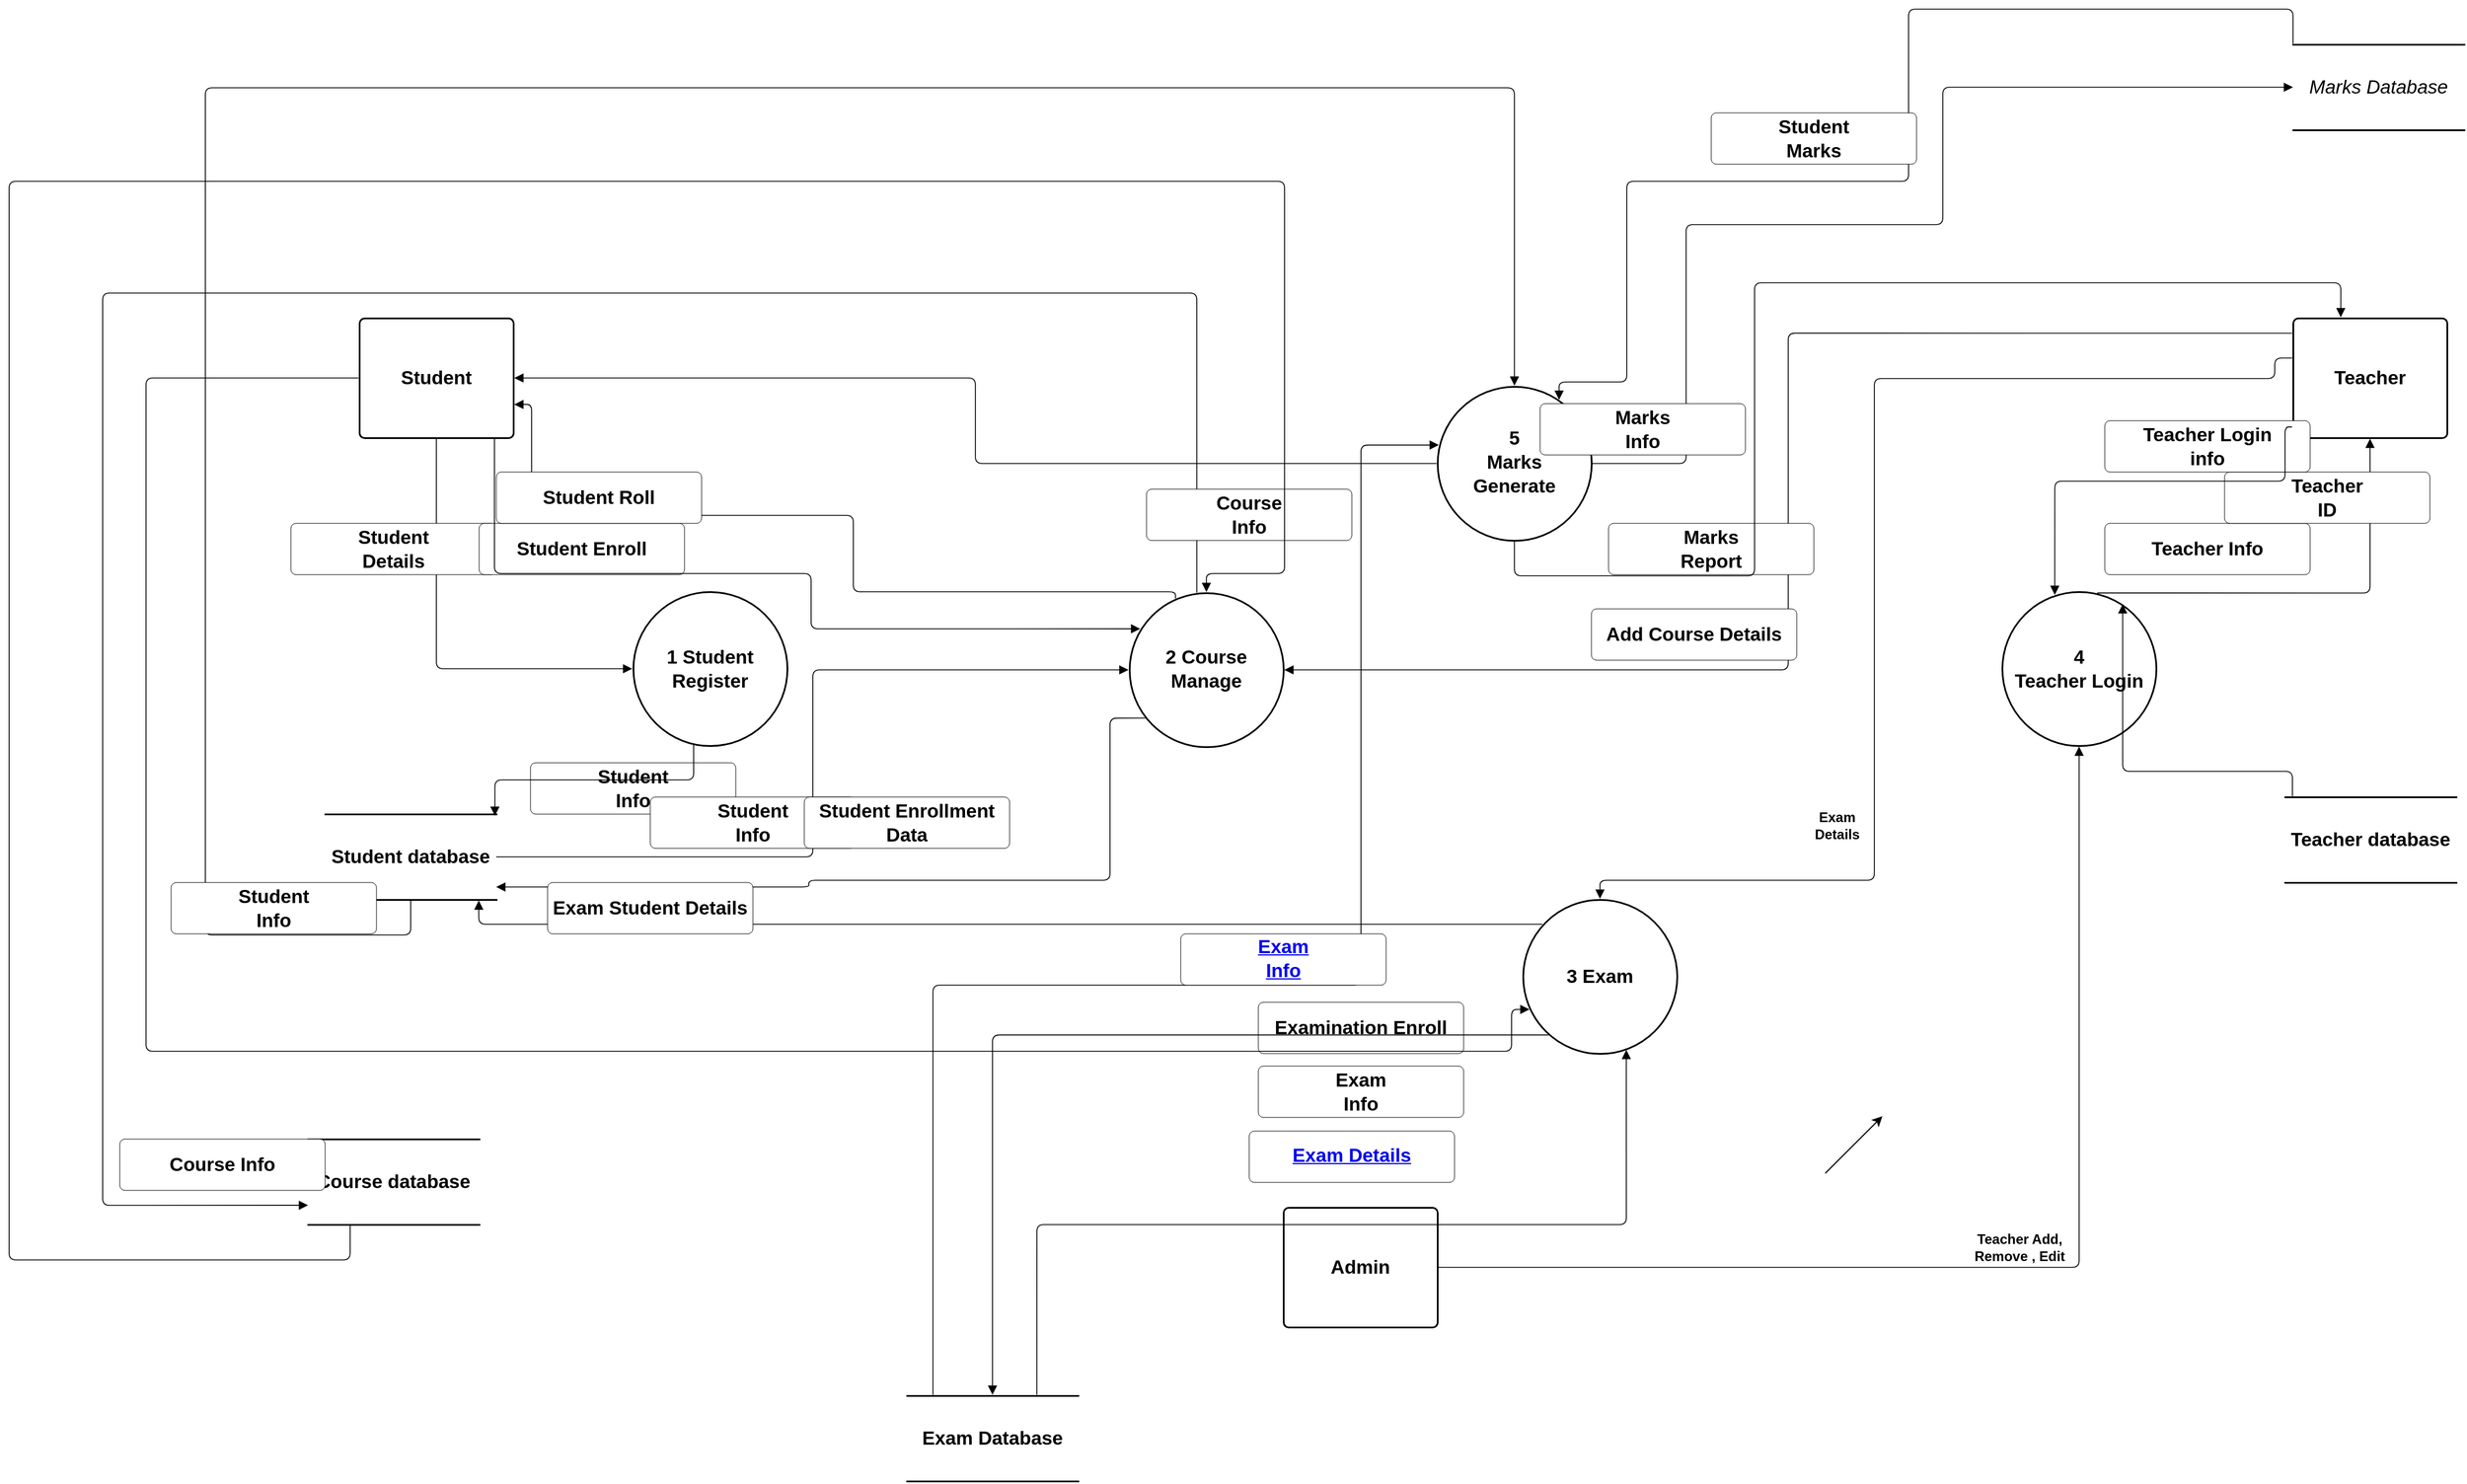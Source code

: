 <mxfile version="24.8.6">
  <diagram name="Page-1" id="-FiyF4BfpEK4GpRFa6xk">
    <mxGraphModel dx="3599" dy="1979" grid="1" gridSize="10" guides="1" tooltips="1" connect="1" arrows="1" fold="1" page="1" pageScale="1" pageWidth="1654" pageHeight="1169" math="0" shadow="0">
      <root>
        <mxCell id="0" />
        <mxCell id="1" parent="0" />
        <mxCell id="eeelC_5wD-rodCzuXT4W-1" value="Student" style="html=1;overflow=block;blockSpacing=1;whiteSpace=wrap;fontSize=16.7;fontStyle=1;spacing=0;strokeOpacity=100;fillOpacity=100;rounded=1;absoluteArcSize=1;arcSize=9;strokeWidth=1.5;lucidId=2citQhVzrJ2W;labelBackgroundColor=none;" parent="1" vertex="1">
          <mxGeometry x="-1335" y="-480" width="135" height="105" as="geometry" />
        </mxCell>
        <mxCell id="eeelC_5wD-rodCzuXT4W-2" value="Teacher" style="html=1;overflow=block;blockSpacing=1;whiteSpace=wrap;fontSize=16.7;fontStyle=1;spacing=0;strokeOpacity=100;fillOpacity=100;rounded=1;absoluteArcSize=1;arcSize=9;strokeWidth=1.5;lucidId=~cituBLgQL-I;labelBackgroundColor=none;" parent="1" vertex="1">
          <mxGeometry x="360" y="-480" width="135" height="105" as="geometry" />
        </mxCell>
        <mxCell id="eeelC_5wD-rodCzuXT4W-3" value="Admin" style="html=1;overflow=block;blockSpacing=1;whiteSpace=wrap;fontSize=16.7;fontStyle=1;spacing=0;strokeOpacity=100;fillOpacity=100;rounded=1;absoluteArcSize=1;arcSize=9;strokeWidth=1.5;lucidId=kditdoF3on-c;labelBackgroundColor=none;" parent="1" vertex="1">
          <mxGeometry x="-525" y="300" width="135" height="105" as="geometry" />
        </mxCell>
        <mxCell id="eeelC_5wD-rodCzuXT4W-4" value="1                    Student Register" style="html=1;overflow=block;blockSpacing=1;whiteSpace=wrap;ellipse;fontSize=16.7;fontStyle=1;spacing=0;strokeOpacity=100;fillOpacity=100;rounded=1;absoluteArcSize=1;arcSize=9;strokeWidth=1.5;lucidId=ueit7wEIGmcQ;labelBackgroundColor=none;" parent="1" vertex="1">
          <mxGeometry x="-1095" y="-240" width="135" height="135" as="geometry" />
        </mxCell>
        <mxCell id="eeelC_5wD-rodCzuXT4W-5" value="" style="html=1;jettySize=18;whiteSpace=wrap;fontSize=13;strokeOpacity=100;strokeWidth=0.8;rounded=1;arcSize=12;edgeStyle=orthogonalEdgeStyle;startArrow=none;endArrow=block;endFill=1;exitX=0.5;exitY=1.007;exitPerimeter=0;entryX=-0.006;entryY=0.5;entryPerimeter=0;lucidId=.fitf8NadZG.;labelBackgroundColor=none;fontColor=default;" parent="1" source="eeelC_5wD-rodCzuXT4W-1" target="eeelC_5wD-rodCzuXT4W-4" edge="1">
          <mxGeometry width="100" height="100" relative="1" as="geometry">
            <Array as="points" />
          </mxGeometry>
        </mxCell>
        <mxCell id="eeelC_5wD-rodCzuXT4W-6" value="Student&#xa;Details" style="html=1;overflow=block;blockSpacing=1;whiteSpace=wrap;fontSize=16.7;fontStyle=1;spacing=0;rounded=1;absoluteArcSize=1;arcSize=9;strokeWidth=NaN;lucidId=dgitPuv9gDbC;labelBackgroundColor=none;" parent="1" vertex="1">
          <mxGeometry x="-1395" y="-300" width="180" height="45" as="geometry" />
        </mxCell>
        <mxCell id="eeelC_5wD-rodCzuXT4W-7" value="Student database" style="html=1;overflow=block;blockSpacing=1;whiteSpace=wrap;shape=partialRectangle;right=0;left=0;fontSize=16.7;fontStyle=1;spacing=0;strokeOpacity=100;fillOpacity=100;rounded=1;absoluteArcSize=1;arcSize=9;strokeWidth=1.5;lucidId=vgitMNuS8GLp;labelBackgroundColor=none;" parent="1" vertex="1">
          <mxGeometry x="-1365" y="-45" width="150" height="75" as="geometry" />
        </mxCell>
        <mxCell id="eeelC_5wD-rodCzuXT4W-8" value="Student &#xa;Info" style="html=1;overflow=block;blockSpacing=1;whiteSpace=wrap;fontSize=16.7;fontStyle=1;spacing=0;rounded=1;absoluteArcSize=1;arcSize=9;strokeWidth=NaN;lucidId=2gitG9d7UNiK;labelBackgroundColor=none;" parent="1" vertex="1">
          <mxGeometry x="-1185" y="-90" width="180" height="45" as="geometry" />
        </mxCell>
        <mxCell id="eeelC_5wD-rodCzuXT4W-9" value="&lt;div style=&quot;display: flex; justify-content: center; text-align: center; align-items: baseline; font-size: 0; line-height: 1.25;margin-top: -2px;&quot;&gt;&lt;span&gt;&lt;span style=&quot;font-size:16.7px;color:#000000;font-weight: bold;&quot;&gt;2               Course &lt;/span&gt;&lt;span style=&quot;font-size:16.7px;font-weight: bold;&quot;&gt;&#xa;Manage&lt;/span&gt;&lt;/span&gt;&lt;/div&gt;" style="html=1;overflow=block;blockSpacing=1;whiteSpace=wrap;ellipse;fontSize=13;spacing=0;strokeOpacity=100;fillOpacity=100;rounded=1;absoluteArcSize=1;arcSize=9;strokeWidth=1.5;lucidId=yhitpWNIP-PC;labelBackgroundColor=none;" parent="1" vertex="1">
          <mxGeometry x="-660" y="-239" width="135" height="135" as="geometry" />
        </mxCell>
        <mxCell id="eeelC_5wD-rodCzuXT4W-10" value="" style="html=1;jettySize=18;whiteSpace=wrap;fontSize=13;strokeOpacity=100;strokeWidth=0.8;rounded=1;arcSize=12;edgeStyle=orthogonalEdgeStyle;startArrow=none;endArrow=block;endFill=1;exitX=0.393;exitY=0.994;exitPerimeter=0;entryX=0.992;entryY=0.02;entryPerimeter=0;lucidId=8iit4pl.jByS;labelBackgroundColor=none;fontColor=default;" parent="1" source="eeelC_5wD-rodCzuXT4W-4" target="eeelC_5wD-rodCzuXT4W-7" edge="1">
          <mxGeometry width="100" height="100" relative="1" as="geometry">
            <Array as="points" />
          </mxGeometry>
        </mxCell>
        <mxCell id="eeelC_5wD-rodCzuXT4W-11" value="" style="html=1;jettySize=18;whiteSpace=wrap;fontSize=13;strokeOpacity=100;strokeWidth=0.8;rounded=1;arcSize=12;edgeStyle=orthogonalEdgeStyle;startArrow=none;endArrow=block;endFill=1;exitX=1;exitY=0.5;exitPerimeter=0;entryX=-0.006;entryY=0.5;entryPerimeter=0;lucidId=dkitnntGnEK.;labelBackgroundColor=none;fontColor=default;" parent="1" source="eeelC_5wD-rodCzuXT4W-7" target="eeelC_5wD-rodCzuXT4W-9" edge="1">
          <mxGeometry width="100" height="100" relative="1" as="geometry">
            <Array as="points" />
          </mxGeometry>
        </mxCell>
        <mxCell id="eeelC_5wD-rodCzuXT4W-12" value="Student&#xa;Info" style="html=1;overflow=block;blockSpacing=1;whiteSpace=wrap;fontSize=16.7;fontStyle=1;spacing=0;rounded=1;absoluteArcSize=1;arcSize=9;strokeWidth=NaN;lucidId=ekitWi32P8mi;labelBackgroundColor=none;" parent="1" vertex="1">
          <mxGeometry x="-1080" y="-60" width="180" height="45" as="geometry" />
        </mxCell>
        <mxCell id="eeelC_5wD-rodCzuXT4W-13" value="Student Enroll" style="html=1;overflow=block;blockSpacing=1;whiteSpace=wrap;fontSize=16.7;fontStyle=1;spacing=0;rounded=1;absoluteArcSize=1;arcSize=9;strokeWidth=NaN;lucidId=WlitS3z6bpod;labelBackgroundColor=none;" parent="1" vertex="1">
          <mxGeometry x="-1230" y="-300" width="180" height="45" as="geometry" />
        </mxCell>
        <mxCell id="eeelC_5wD-rodCzuXT4W-14" value="" style="html=1;jettySize=18;whiteSpace=wrap;fontSize=13;strokeOpacity=100;strokeWidth=0.8;rounded=1;arcSize=12;edgeStyle=orthogonalEdgeStyle;startArrow=none;endArrow=block;endFill=1;exitX=0.103;exitY=0.813;exitPerimeter=0;entryX=1;entryY=0.852;entryPerimeter=0;lucidId=ymit80pr.68O;labelBackgroundColor=none;fontColor=default;" parent="1" source="eeelC_5wD-rodCzuXT4W-9" target="eeelC_5wD-rodCzuXT4W-7" edge="1">
          <mxGeometry width="100" height="100" relative="1" as="geometry">
            <Array as="points">
              <mxPoint x="-677" y="-129" />
              <mxPoint x="-677" y="13" />
              <mxPoint x="-941" y="13" />
              <mxPoint x="-941" y="19" />
            </Array>
          </mxGeometry>
        </mxCell>
        <mxCell id="eeelC_5wD-rodCzuXT4W-15" value="Student Enrollment Data" style="html=1;overflow=block;blockSpacing=1;whiteSpace=wrap;fontSize=16.7;fontStyle=1;spacing=0;rounded=1;absoluteArcSize=1;arcSize=9;strokeWidth=NaN;lucidId=Dmite7heEIwn;labelBackgroundColor=none;" parent="1" vertex="1">
          <mxGeometry x="-945" y="-60" width="180" height="45" as="geometry" />
        </mxCell>
        <mxCell id="eeelC_5wD-rodCzuXT4W-16" value="Examination Enroll" style="html=1;overflow=block;blockSpacing=1;whiteSpace=wrap;fontSize=16.7;fontStyle=1;spacing=0;rounded=1;absoluteArcSize=1;arcSize=9;strokeWidth=NaN;lucidId=psitf27LJPHU;labelBackgroundColor=none;" parent="1" vertex="1">
          <mxGeometry x="-547" y="120" width="180" height="45" as="geometry" />
        </mxCell>
        <mxCell id="eeelC_5wD-rodCzuXT4W-17" value="" style="html=1;jettySize=18;whiteSpace=wrap;fontSize=13;strokeOpacity=100;strokeWidth=0.8;rounded=1;arcSize=12;edgeStyle=orthogonalEdgeStyle;startArrow=none;endArrow=block;endFill=1;exitX=0.126;exitY=0.16;exitPerimeter=0;entryX=0.898;entryY=1.01;entryPerimeter=0;lucidId=DtitbhIUn4b7;labelBackgroundColor=none;fontColor=default;" parent="1" source="eeelC_5wD-rodCzuXT4W-23" target="eeelC_5wD-rodCzuXT4W-7" edge="1">
          <mxGeometry width="100" height="100" relative="1" as="geometry">
            <Array as="points" />
          </mxGeometry>
        </mxCell>
        <mxCell id="eeelC_5wD-rodCzuXT4W-18" value="" style="html=1;jettySize=18;whiteSpace=wrap;fontSize=13;strokeOpacity=100;strokeWidth=0.8;rounded=1;arcSize=12;edgeStyle=orthogonalEdgeStyle;startArrow=none;endArrow=block;endFill=1;exitX=1.006;exitY=0.5;exitPerimeter=0;entryX=0.5;entryY=1.006;entryPerimeter=0;lucidId=nAita4rHIOEB;labelBackgroundColor=none;fontColor=default;" parent="1" source="eeelC_5wD-rodCzuXT4W-3" target="eeelC_5wD-rodCzuXT4W-19" edge="1">
          <mxGeometry width="100" height="100" relative="1" as="geometry">
            <Array as="points" />
          </mxGeometry>
        </mxCell>
        <mxCell id="eeelC_5wD-rodCzuXT4W-19" value="4&#xa;Teacher Login" style="html=1;overflow=block;blockSpacing=1;whiteSpace=wrap;ellipse;fontSize=16.7;fontStyle=1;spacing=0;strokeOpacity=100;fillOpacity=100;rounded=1;absoluteArcSize=1;arcSize=9;strokeWidth=1.5;lucidId=jwitJy6VES-i;labelBackgroundColor=none;" parent="1" vertex="1">
          <mxGeometry x="105" y="-240" width="135" height="135" as="geometry" />
        </mxCell>
        <mxCell id="eeelC_5wD-rodCzuXT4W-20" value="Teacher Info" style="html=1;overflow=block;blockSpacing=1;whiteSpace=wrap;fontSize=16.7;fontStyle=1;spacing=0;rounded=1;absoluteArcSize=1;arcSize=9;strokeWidth=NaN;lucidId=bzit_MwrP.dp;labelBackgroundColor=none;" parent="1" vertex="1">
          <mxGeometry x="195" y="-300" width="180" height="45" as="geometry" />
        </mxCell>
        <mxCell id="eeelC_5wD-rodCzuXT4W-21" value="Teacher database" style="html=1;overflow=block;blockSpacing=1;whiteSpace=wrap;shape=partialRectangle;right=0;left=0;fontSize=16.7;fontStyle=1;spacing=0;strokeOpacity=100;fillOpacity=100;rounded=1;absoluteArcSize=1;arcSize=9;strokeWidth=1.5;lucidId=Myits4pSciL8;labelBackgroundColor=none;" parent="1" vertex="1">
          <mxGeometry x="353" y="-60" width="150" height="75" as="geometry" />
        </mxCell>
        <mxCell id="eeelC_5wD-rodCzuXT4W-22" value="" style="html=1;jettySize=18;whiteSpace=wrap;fontSize=13;strokeOpacity=100;strokeWidth=0.8;rounded=1;arcSize=12;edgeStyle=orthogonalEdgeStyle;startArrow=none;endArrow=block;endFill=1;exitX=0.043;exitY=-0.01;exitPerimeter=0;entryX=0.783;entryY=0.081;entryPerimeter=0;lucidId=8zit2AVm-gWz;labelBackgroundColor=none;fontColor=default;" parent="1" source="eeelC_5wD-rodCzuXT4W-21" target="eeelC_5wD-rodCzuXT4W-19" edge="1">
          <mxGeometry width="100" height="100" relative="1" as="geometry">
            <Array as="points" />
          </mxGeometry>
        </mxCell>
        <mxCell id="eeelC_5wD-rodCzuXT4W-23" value="3               Exam" style="html=1;overflow=block;blockSpacing=1;whiteSpace=wrap;ellipse;fontSize=16.7;fontStyle=1;spacing=0;strokeOpacity=100;fillOpacity=100;rounded=1;absoluteArcSize=1;arcSize=9;strokeWidth=1.5;lucidId=lnitpBcI9.p9;labelBackgroundColor=none;" parent="1" vertex="1">
          <mxGeometry x="-315" y="30" width="135" height="135" as="geometry" />
        </mxCell>
        <mxCell id="eeelC_5wD-rodCzuXT4W-25" value="Exam Student Details" style="html=1;overflow=block;blockSpacing=1;whiteSpace=wrap;fontSize=16.7;fontStyle=1;spacing=0;rounded=1;absoluteArcSize=1;arcSize=9;strokeWidth=NaN;lucidId=Etith4q1Bx8l;labelBackgroundColor=none;" parent="1" vertex="1">
          <mxGeometry x="-1170" y="15" width="180" height="45" as="geometry" />
        </mxCell>
        <mxCell id="eeelC_5wD-rodCzuXT4W-26" value="" style="html=1;jettySize=18;whiteSpace=wrap;fontSize=13;strokeOpacity=100;strokeWidth=0.8;rounded=1;arcSize=12;edgeStyle=orthogonalEdgeStyle;startArrow=none;endArrow=block;endFill=1;exitX=0.617;exitY=0.008;exitPerimeter=0;entryX=0.5;entryY=1.007;entryPerimeter=0;lucidId=tGit-iOmbXQx;labelBackgroundColor=none;fontColor=default;" parent="1" source="eeelC_5wD-rodCzuXT4W-19" target="eeelC_5wD-rodCzuXT4W-2" edge="1">
          <mxGeometry width="100" height="100" relative="1" as="geometry">
            <Array as="points" />
          </mxGeometry>
        </mxCell>
        <mxCell id="eeelC_5wD-rodCzuXT4W-27" value="Teacher&#xa;ID" style="html=1;overflow=block;blockSpacing=1;whiteSpace=wrap;fontSize=16.7;fontStyle=1;spacing=0;rounded=1;absoluteArcSize=1;arcSize=9;strokeWidth=NaN;lucidId=tGitXMjR9s-j;labelBackgroundColor=none;" parent="1" vertex="1">
          <mxGeometry x="300" y="-345" width="180" height="45" as="geometry" />
        </mxCell>
        <mxCell id="eeelC_5wD-rodCzuXT4W-28" value="" style="html=1;jettySize=18;whiteSpace=wrap;fontSize=13;strokeOpacity=100;strokeWidth=0.8;rounded=1;arcSize=12;edgeStyle=orthogonalEdgeStyle;startArrow=none;endArrow=block;endFill=1;exitX=-0.006;exitY=0.333;exitPerimeter=0;entryX=0.5;entryY=-0.006;entryPerimeter=0;lucidId=DHitLSBjuvfK;labelBackgroundColor=none;fontColor=default;" parent="1" source="eeelC_5wD-rodCzuXT4W-2" target="eeelC_5wD-rodCzuXT4W-23" edge="1">
          <mxGeometry width="100" height="100" relative="1" as="geometry">
            <Array as="points">
              <mxPoint x="344" y="-445" />
              <mxPoint x="344" y="-427" />
              <mxPoint x="-7" y="-427" />
              <mxPoint x="-7" y="13" />
              <mxPoint x="-247" y="13" />
            </Array>
          </mxGeometry>
        </mxCell>
        <mxCell id="eeelC_5wD-rodCzuXT4W-29" value="Teacher Login &#xa;info" style="html=1;overflow=block;blockSpacing=1;whiteSpace=wrap;fontSize=16.7;fontStyle=1;spacing=0;rounded=1;absoluteArcSize=1;arcSize=9;strokeWidth=NaN;lucidId=-xitRxiO~tBe;labelBackgroundColor=none;" parent="1" vertex="1">
          <mxGeometry x="195" y="-390" width="180" height="45" as="geometry" />
        </mxCell>
        <mxCell id="eeelC_5wD-rodCzuXT4W-31" value="" style="html=1;jettySize=18;whiteSpace=wrap;fontSize=13;strokeOpacity=100;strokeWidth=0.8;rounded=1;arcSize=12;edgeStyle=orthogonalEdgeStyle;startArrow=none;endArrow=block;endFill=1;exitX=-0.006;exitY=0.909;exitPerimeter=0;entryX=0.342;entryY=0.02;entryPerimeter=0;lucidId=H9it9V14x~~0;labelBackgroundColor=none;fontColor=default;" parent="1" source="eeelC_5wD-rodCzuXT4W-2" target="eeelC_5wD-rodCzuXT4W-19" edge="1">
          <mxGeometry width="100" height="100" relative="1" as="geometry">
            <Array as="points">
              <mxPoint x="353" y="-385" />
              <mxPoint x="353" y="-337" />
              <mxPoint x="151" y="-337" />
            </Array>
          </mxGeometry>
        </mxCell>
        <mxCell id="eeelC_5wD-rodCzuXT4W-32" value="Course database" style="html=1;overflow=block;blockSpacing=1;whiteSpace=wrap;shape=partialRectangle;right=0;left=0;fontSize=16.7;fontStyle=1;spacing=0;strokeOpacity=100;fillOpacity=100;rounded=1;absoluteArcSize=1;arcSize=9;strokeWidth=1.5;lucidId=oIit7l_R5Zsj;labelBackgroundColor=none;" parent="1" vertex="1">
          <mxGeometry x="-1380" y="240" width="150" height="75" as="geometry" />
        </mxCell>
        <mxCell id="eeelC_5wD-rodCzuXT4W-33" value="" style="html=1;jettySize=18;whiteSpace=wrap;fontSize=13;strokeOpacity=100;strokeWidth=0.8;rounded=1;arcSize=12;edgeStyle=orthogonalEdgeStyle;startArrow=none;endArrow=block;endFill=1;exitX=0.438;exitY=-0.002;exitPerimeter=0;entryX=0;entryY=0.774;entryPerimeter=0;lucidId=PJit6XP8Std2;labelBackgroundColor=none;fontColor=default;" parent="1" source="eeelC_5wD-rodCzuXT4W-9" target="eeelC_5wD-rodCzuXT4W-32" edge="1">
          <mxGeometry width="100" height="100" relative="1" as="geometry">
            <Array as="points">
              <mxPoint x="-601" y="-502" />
              <mxPoint x="-1560" y="-502" />
              <mxPoint x="-1560" y="298" />
            </Array>
          </mxGeometry>
        </mxCell>
        <mxCell id="eeelC_5wD-rodCzuXT4W-34" value="Course Info" style="html=1;overflow=block;blockSpacing=1;whiteSpace=wrap;fontSize=16.7;fontStyle=1;spacing=0;rounded=1;absoluteArcSize=1;arcSize=9;strokeWidth=NaN;lucidId=3JitVn-SvRH3;labelBackgroundColor=none;" parent="1" vertex="1">
          <mxGeometry x="-1545" y="240" width="180" height="45" as="geometry" />
        </mxCell>
        <mxCell id="eeelC_5wD-rodCzuXT4W-35" value="Course &#xa;Info" style="html=1;overflow=block;blockSpacing=1;whiteSpace=wrap;fontSize=16.7;fontStyle=1;spacing=0;rounded=1;absoluteArcSize=1;arcSize=9;strokeWidth=NaN;lucidId=P6itInSGnNc0;labelBackgroundColor=none;" parent="1" vertex="1">
          <mxGeometry x="-645" y="-330" width="180" height="45" as="geometry" />
        </mxCell>
        <mxCell id="eeelC_5wD-rodCzuXT4W-36" value="" style="html=1;jettySize=18;whiteSpace=wrap;fontSize=13;strokeOpacity=100;strokeWidth=0.8;rounded=1;arcSize=12;edgeStyle=orthogonalEdgeStyle;startArrow=none;endArrow=block;endFill=1;exitX=-0.006;exitY=0.126;exitPerimeter=0;entryX=1.006;entryY=0.5;entryPerimeter=0;lucidId=Gdjt3o~e-2kK;labelBackgroundColor=none;fontColor=default;" parent="1" source="eeelC_5wD-rodCzuXT4W-2" target="eeelC_5wD-rodCzuXT4W-9" edge="1">
          <mxGeometry width="100" height="100" relative="1" as="geometry">
            <Array as="points" />
          </mxGeometry>
        </mxCell>
        <mxCell id="eeelC_5wD-rodCzuXT4W-37" value="Add Course Details" style="html=1;overflow=block;blockSpacing=1;whiteSpace=wrap;fontSize=16.7;fontStyle=1;spacing=0;rounded=1;absoluteArcSize=1;arcSize=9;strokeWidth=NaN;lucidId=7FitHyqwZusn;labelBackgroundColor=none;" parent="1" vertex="1">
          <mxGeometry x="-255" y="-225" width="180" height="45" as="geometry" />
        </mxCell>
        <mxCell id="eeelC_5wD-rodCzuXT4W-38" value="" style="html=1;jettySize=18;whiteSpace=wrap;fontSize=13;strokeOpacity=100;strokeWidth=0.8;rounded=1;arcSize=12;edgeStyle=orthogonalEdgeStyle;startArrow=none;endArrow=block;endFill=1;exitX=0.246;exitY=1.01;exitPerimeter=0;entryX=0.5;entryY=-0.006;entryPerimeter=0;lucidId=~djt6mEkdfbS;labelBackgroundColor=none;fontColor=default;" parent="1" source="eeelC_5wD-rodCzuXT4W-32" target="eeelC_5wD-rodCzuXT4W-9" edge="1">
          <mxGeometry width="100" height="100" relative="1" as="geometry">
            <Array as="points">
              <mxPoint x="-1343" y="346" />
              <mxPoint x="-1642" y="346" />
              <mxPoint x="-1642" y="-600" />
              <mxPoint x="-524" y="-600" />
              <mxPoint x="-524" y="-256" />
              <mxPoint x="-592" y="-256" />
            </Array>
          </mxGeometry>
        </mxCell>
        <mxCell id="eeelC_5wD-rodCzuXT4W-39" value="" style="html=1;jettySize=18;whiteSpace=wrap;fontSize=13;strokeOpacity=100;strokeWidth=0.8;rounded=1;arcSize=12;edgeStyle=orthogonalEdgeStyle;startArrow=none;endArrow=block;endFill=1;exitX=0.877;exitY=1.007;exitPerimeter=0;entryX=0.07;entryY=0.233;entryPerimeter=0;lucidId=TfjtGgiQa3lk;labelBackgroundColor=none;fontColor=default;" parent="1" source="eeelC_5wD-rodCzuXT4W-1" target="eeelC_5wD-rodCzuXT4W-9" edge="1">
          <mxGeometry width="100" height="100" relative="1" as="geometry">
            <Array as="points">
              <mxPoint x="-1217" y="-256" />
              <mxPoint x="-939" y="-256" />
              <mxPoint x="-939" y="-208" />
            </Array>
          </mxGeometry>
        </mxCell>
        <mxCell id="eeelC_5wD-rodCzuXT4W-40" value="" style="html=1;jettySize=18;whiteSpace=wrap;fontSize=13;strokeOpacity=100;strokeWidth=0.8;rounded=1;arcSize=12;edgeStyle=orthogonalEdgeStyle;startArrow=none;endArrow=block;endFill=1;exitX=0.299;exitY=0.036;exitPerimeter=0;entryX=1.006;entryY=0.721;entryPerimeter=0;lucidId=ZfjtQnLEy_Bo;labelBackgroundColor=none;fontColor=default;" parent="1" source="eeelC_5wD-rodCzuXT4W-9" target="eeelC_5wD-rodCzuXT4W-1" edge="1">
          <mxGeometry width="100" height="100" relative="1" as="geometry">
            <Array as="points">
              <mxPoint x="-620" y="-240" />
              <mxPoint x="-902" y="-240" />
              <mxPoint x="-902" y="-307" />
              <mxPoint x="-1184" y="-307" />
              <mxPoint x="-1184" y="-404" />
            </Array>
          </mxGeometry>
        </mxCell>
        <mxCell id="eeelC_5wD-rodCzuXT4W-41" value="Student Roll" style="html=1;overflow=block;blockSpacing=1;whiteSpace=wrap;fontSize=16.7;fontStyle=1;spacing=0;rounded=1;absoluteArcSize=1;arcSize=9;strokeWidth=NaN;lucidId=4fjttzmeQw.s;labelBackgroundColor=none;" parent="1" vertex="1">
          <mxGeometry x="-1215" y="-345" width="180" height="45" as="geometry" />
        </mxCell>
        <mxCell id="eeelC_5wD-rodCzuXT4W-42" value="" style="html=1;jettySize=18;whiteSpace=wrap;fontSize=13;strokeOpacity=100;strokeWidth=0.8;rounded=1;arcSize=12;edgeStyle=orthogonalEdgeStyle;startArrow=none;endArrow=block;endFill=1;exitX=-0.006;exitY=0.5;exitPerimeter=0;entryX=0.042;entryY=0.713;entryPerimeter=0;lucidId=.hjtWkiHdHms;labelBackgroundColor=none;fontColor=default;" parent="1" source="eeelC_5wD-rodCzuXT4W-1" target="eeelC_5wD-rodCzuXT4W-23" edge="1">
          <mxGeometry width="100" height="100" relative="1" as="geometry">
            <Array as="points">
              <mxPoint x="-1522" y="-427" />
              <mxPoint x="-1522" y="163" />
              <mxPoint x="-325" y="163" />
              <mxPoint x="-325" y="126" />
            </Array>
          </mxGeometry>
        </mxCell>
        <mxCell id="eeelC_5wD-rodCzuXT4W-43" value="Exam Database " style="html=1;overflow=block;blockSpacing=1;whiteSpace=wrap;shape=partialRectangle;right=0;left=0;fontSize=16.7;fontStyle=1;spacing=0;strokeOpacity=100;fillOpacity=100;rounded=1;absoluteArcSize=1;arcSize=9;strokeWidth=1.5;lucidId=YjjtIYcfxuIr;labelBackgroundColor=none;" parent="1" vertex="1">
          <mxGeometry x="-855" y="465" width="150" height="75" as="geometry" />
        </mxCell>
        <mxCell id="eeelC_5wD-rodCzuXT4W-44" value="" style="html=1;jettySize=18;whiteSpace=wrap;fontSize=13;strokeOpacity=100;strokeWidth=0.8;rounded=1;arcSize=12;edgeStyle=orthogonalEdgeStyle;startArrow=none;endArrow=block;endFill=1;exitX=0.166;exitY=0.879;exitPerimeter=0;entryX=0.5;entryY=-0.01;entryPerimeter=0;lucidId=pkjtBRJOils8;labelBackgroundColor=none;fontColor=default;" parent="1" source="eeelC_5wD-rodCzuXT4W-23" target="eeelC_5wD-rodCzuXT4W-43" edge="1">
          <mxGeometry width="100" height="100" relative="1" as="geometry">
            <Array as="points" />
          </mxGeometry>
        </mxCell>
        <mxCell id="eeelC_5wD-rodCzuXT4W-45" value="" style="html=1;jettySize=18;whiteSpace=wrap;fontSize=13;strokeOpacity=100;strokeWidth=0.8;rounded=1;arcSize=12;edgeStyle=orthogonalEdgeStyle;startArrow=none;endArrow=block;endFill=1;exitX=0.759;exitY=-0.01;exitPerimeter=0;entryX=0.671;entryY=0.976;entryPerimeter=0;lucidId=QkjtKlVpI5.m;labelBackgroundColor=none;fontColor=default;" parent="1" source="eeelC_5wD-rodCzuXT4W-43" target="eeelC_5wD-rodCzuXT4W-23" edge="1">
          <mxGeometry width="100" height="100" relative="1" as="geometry">
            <Array as="points" />
          </mxGeometry>
        </mxCell>
        <mxCell id="eeelC_5wD-rodCzuXT4W-46" value="Exam &#xa;Info" style="html=1;overflow=block;blockSpacing=1;whiteSpace=wrap;fontSize=16.7;fontStyle=1;spacing=0;rounded=1;absoluteArcSize=1;arcSize=9;strokeWidth=NaN;lucidId=tkjtddMTDc0R;labelBackgroundColor=none;" parent="1" vertex="1">
          <mxGeometry x="-547" y="176" width="180" height="45" as="geometry" />
        </mxCell>
        <mxCell id="eeelC_5wD-rodCzuXT4W-47" value="&lt;div style=&quot;display: flex; justify-content: center; text-align: center; align-items: baseline; font-size: 0; line-height: 1.25;margin-top: -2px;&quot;&gt;&lt;span&gt;&lt;a href=&quot;https://online.visual-paradigm.com/&quot;&gt;&lt;span style=&quot;font-size:16.7px;font-weight: bold;&quot;&gt;Exam Details&lt;/span&gt;&lt;/a&gt;&lt;/span&gt;&lt;/div&gt;" style="html=1;overflow=block;blockSpacing=1;whiteSpace=wrap;fontSize=13;spacing=0;rounded=1;absoluteArcSize=1;arcSize=9;strokeWidth=NaN;lucidId=Zkjtm72lXJFD;labelBackgroundColor=none;" parent="1" vertex="1">
          <mxGeometry x="-555" y="233" width="180" height="45" as="geometry" />
        </mxCell>
        <mxCell id="eeelC_5wD-rodCzuXT4W-48" value="&lt;div style=&quot;display: flex; justify-content: center; text-align: center; align-items: baseline; font-size: 0; line-height: 1.25;margin-top: -2px;&quot;&gt;&lt;span&gt;&lt;span style=&quot;font-size:16.7px;font-weight: bold;&quot;&gt;&lt;span style=&quot;font-size:16.7px;font-weight: bold;&quot;&gt;5&lt;/span&gt;&lt;span style=&quot;font-size:16.7px;color:#000000;font-weight: bold;&quot;&gt;&#xa;&lt;/span&gt;Marks &#xa;Generate&lt;/span&gt;&lt;/span&gt;&lt;/div&gt;" style="html=1;overflow=block;blockSpacing=1;whiteSpace=wrap;ellipse;fontSize=13;spacing=0;strokeOpacity=100;fillOpacity=100;rounded=1;absoluteArcSize=1;arcSize=9;strokeWidth=1.5;lucidId=Wmjt6tw1DrTQ;labelBackgroundColor=none;" parent="1" vertex="1">
          <mxGeometry x="-390" y="-420" width="135" height="135" as="geometry" />
        </mxCell>
        <mxCell id="eeelC_5wD-rodCzuXT4W-49" value="Marks&#xa;Report" style="html=1;overflow=block;blockSpacing=1;whiteSpace=wrap;fontSize=16.7;fontStyle=1;spacing=0;rounded=1;absoluteArcSize=1;arcSize=9;strokeWidth=NaN;lucidId=wojt6mmyfeRV;labelBackgroundColor=none;" parent="1" vertex="1">
          <mxGeometry x="-240" y="-300" width="180" height="45" as="geometry" />
        </mxCell>
        <mxCell id="eeelC_5wD-rodCzuXT4W-50" value="Marks Database" style="html=1;overflow=block;blockSpacing=1;whiteSpace=wrap;shape=partialRectangle;right=0;left=0;fontSize=16.7;fontStyle=2;spacing=0;strokeOpacity=100;fillOpacity=100;rounded=1;absoluteArcSize=1;arcSize=9;strokeWidth=1.5;lucidId=YojtbRU4F.Ja;labelBackgroundColor=none;" parent="1" vertex="1">
          <mxGeometry x="360" y="-720" width="150" height="75" as="geometry" />
        </mxCell>
        <mxCell id="eeelC_5wD-rodCzuXT4W-51" value="" style="html=1;jettySize=18;whiteSpace=wrap;fontSize=13;strokeOpacity=100;strokeWidth=0.8;rounded=1;arcSize=12;edgeStyle=orthogonalEdgeStyle;startArrow=none;endArrow=block;endFill=1;exitX=1.006;exitY=0.5;exitPerimeter=0;entryX=0;entryY=0.5;entryPerimeter=0;lucidId=RpjtfS7JqPDm;labelBackgroundColor=none;fontColor=default;" parent="1" source="eeelC_5wD-rodCzuXT4W-48" target="eeelC_5wD-rodCzuXT4W-50" edge="1">
          <mxGeometry width="100" height="100" relative="1" as="geometry">
            <Array as="points">
              <mxPoint x="-172" y="-352" />
              <mxPoint x="-172" y="-562" />
              <mxPoint x="53" y="-562" />
              <mxPoint x="53" y="-682" />
            </Array>
          </mxGeometry>
        </mxCell>
        <mxCell id="eeelC_5wD-rodCzuXT4W-52" value="Marks&#xa;Info" style="html=1;overflow=block;blockSpacing=1;whiteSpace=wrap;fontSize=16.7;fontStyle=1;spacing=0;rounded=1;absoluteArcSize=1;arcSize=9;strokeWidth=NaN;lucidId=0pjtpzCpGpaG;labelBackgroundColor=none;" parent="1" vertex="1">
          <mxGeometry x="-300" y="-405" width="180" height="45" as="geometry" />
        </mxCell>
        <mxCell id="eeelC_5wD-rodCzuXT4W-53" value="" style="html=1;jettySize=18;whiteSpace=wrap;fontSize=13;strokeOpacity=100;strokeWidth=0.8;rounded=1;arcSize=12;edgeStyle=orthogonalEdgeStyle;startArrow=none;endArrow=block;endFill=1;exitX=0.5;exitY=1.01;exitPerimeter=0;entryX=0.5;entryY=-0.006;entryPerimeter=0;lucidId=VqjtFc73CPSU;labelBackgroundColor=none;fontColor=default;" parent="1" source="eeelC_5wD-rodCzuXT4W-7" target="eeelC_5wD-rodCzuXT4W-48" edge="1">
          <mxGeometry width="100" height="100" relative="1" as="geometry">
            <Array as="points">
              <mxPoint x="-1290" y="61" />
              <mxPoint x="-1470" y="61" />
              <mxPoint x="-1470" y="-682" />
              <mxPoint x="-322" y="-682" />
            </Array>
          </mxGeometry>
        </mxCell>
        <mxCell id="eeelC_5wD-rodCzuXT4W-54" value="Student&#xa;Info" style="html=1;overflow=block;blockSpacing=1;whiteSpace=wrap;fontSize=16.7;fontStyle=1;spacing=0;rounded=1;absoluteArcSize=1;arcSize=9;strokeWidth=NaN;lucidId=QrjtBzJqO5cu;labelBackgroundColor=none;" parent="1" vertex="1">
          <mxGeometry x="-1500" y="15" width="180" height="45" as="geometry" />
        </mxCell>
        <mxCell id="eeelC_5wD-rodCzuXT4W-55" value="" style="html=1;jettySize=18;whiteSpace=wrap;fontSize=13;strokeOpacity=100;strokeWidth=0.8;rounded=1;arcSize=12;edgeStyle=orthogonalEdgeStyle;startArrow=none;endArrow=block;endFill=1;exitX=0;exitY=-0.01;exitPerimeter=0;entryX=0.79;entryY=0.086;entryPerimeter=0;lucidId=Ftjtx5bYhe2G;labelBackgroundColor=none;fontColor=default;" parent="1" source="eeelC_5wD-rodCzuXT4W-50" target="eeelC_5wD-rodCzuXT4W-48" edge="1">
          <mxGeometry width="100" height="100" relative="1" as="geometry">
            <Array as="points">
              <mxPoint x="360" y="-751" />
              <mxPoint x="23" y="-751" />
              <mxPoint x="23" y="-600" />
              <mxPoint x="-224" y="-600" />
              <mxPoint x="-224" y="-424" />
              <mxPoint x="-283" y="-424" />
            </Array>
          </mxGeometry>
        </mxCell>
        <mxCell id="eeelC_5wD-rodCzuXT4W-56" value="Student&#xa;Marks" style="html=1;overflow=block;blockSpacing=1;whiteSpace=wrap;fontSize=16.7;fontStyle=1;spacing=0;rounded=1;absoluteArcSize=1;arcSize=9;strokeWidth=NaN;lucidId=NtjtzZrNhOwU;labelBackgroundColor=none;" parent="1" vertex="1">
          <mxGeometry x="-150" y="-660" width="180" height="45" as="geometry" />
        </mxCell>
        <mxCell id="eeelC_5wD-rodCzuXT4W-57" value="" style="html=1;jettySize=18;whiteSpace=wrap;fontSize=13;strokeOpacity=100;strokeWidth=0.8;rounded=1;arcSize=12;edgeStyle=orthogonalEdgeStyle;startArrow=none;endArrow=block;endFill=1;exitX=0.5;exitY=1.006;exitPerimeter=0;entryX=0.31;entryY=-0.007;entryPerimeter=0;lucidId=twjtHHEsl6~D;labelBackgroundColor=none;fontColor=default;" parent="1" source="eeelC_5wD-rodCzuXT4W-48" target="eeelC_5wD-rodCzuXT4W-2" edge="1">
          <mxGeometry width="100" height="100" relative="1" as="geometry">
            <Array as="points">
              <mxPoint x="-322" y="-254" />
              <mxPoint x="-112" y="-254" />
              <mxPoint x="-112" y="-511" />
              <mxPoint x="402" y="-511" />
            </Array>
          </mxGeometry>
        </mxCell>
        <mxCell id="eeelC_5wD-rodCzuXT4W-58" value="" style="html=1;jettySize=18;whiteSpace=wrap;fontSize=13;strokeOpacity=100;strokeWidth=0.8;rounded=1;arcSize=12;edgeStyle=orthogonalEdgeStyle;startArrow=none;endArrow=block;endFill=1;exitX=0.152;exitY=-0.01;exitPerimeter=0;entryX=0.009;entryY=0.38;entryPerimeter=0;lucidId=QwjtCgtD2~a-;labelBackgroundColor=none;fontColor=default;" parent="1" source="eeelC_5wD-rodCzuXT4W-43" target="eeelC_5wD-rodCzuXT4W-48" edge="1">
          <mxGeometry width="100" height="100" relative="1" as="geometry">
            <Array as="points">
              <mxPoint x="-832" y="105" />
              <mxPoint x="-457" y="105" />
              <mxPoint x="-457" y="-369" />
            </Array>
          </mxGeometry>
        </mxCell>
        <mxCell id="eeelC_5wD-rodCzuXT4W-59" value="&lt;div style=&quot;display: flex; justify-content: center; text-align: center; align-items: baseline; font-size: 0; line-height: 1.25;margin-top: -2px;&quot;&gt;&lt;span&gt;&lt;a href=&quot;https://online.visual-paradigm.com/&quot;&gt;&lt;span style=&quot;font-size:16.7px;font-weight: bold;&quot;&gt;Exam&#xa;Info&lt;/span&gt;&lt;/a&gt;&lt;/span&gt;&lt;/div&gt;" style="html=1;overflow=block;blockSpacing=1;whiteSpace=wrap;fontSize=13;spacing=0;rounded=1;absoluteArcSize=1;arcSize=9;strokeWidth=NaN;lucidId=TwjthrCPmsMO;labelBackgroundColor=none;" parent="1" vertex="1">
          <mxGeometry x="-615" y="60" width="180" height="45" as="geometry" />
        </mxCell>
        <mxCell id="eeelC_5wD-rodCzuXT4W-60" value="" style="html=1;jettySize=18;whiteSpace=wrap;fontSize=13;strokeOpacity=100;strokeWidth=0.8;rounded=1;arcSize=12;edgeStyle=orthogonalEdgeStyle;startArrow=none;endArrow=block;endFill=1;exitX=-0.006;exitY=0.5;exitPerimeter=0;entryX=1.006;entryY=0.5;entryPerimeter=0;lucidId=.yjtHWxAXb6V;labelBackgroundColor=none;fontColor=default;" parent="1" source="eeelC_5wD-rodCzuXT4W-48" target="eeelC_5wD-rodCzuXT4W-1" edge="1">
          <mxGeometry width="100" height="100" relative="1" as="geometry">
            <Array as="points" />
          </mxGeometry>
        </mxCell>
        <mxCell id="GppTli60avsU5XeBEZD_-1" value="&lt;b&gt;Teacher Add,&lt;/b&gt;&lt;div&gt;&lt;b&gt;Remove , Edit&lt;/b&gt;&lt;/div&gt;" style="text;html=1;align=center;verticalAlign=middle;resizable=0;points=[];autosize=1;strokeColor=none;fillColor=none;" vertex="1" parent="1">
          <mxGeometry x="70" y="315" width="100" height="40" as="geometry" />
        </mxCell>
        <mxCell id="GppTli60avsU5XeBEZD_-2" value="&lt;b&gt;Exam&lt;br&gt;Details&lt;/b&gt;" style="text;html=1;align=center;verticalAlign=middle;resizable=0;points=[];autosize=1;strokeColor=none;fillColor=none;" vertex="1" parent="1">
          <mxGeometry x="-70" y="-55" width="60" height="40" as="geometry" />
        </mxCell>
        <mxCell id="GppTli60avsU5XeBEZD_-4" value="" style="endArrow=classic;html=1;rounded=0;" edge="1" parent="1">
          <mxGeometry width="50" height="50" relative="1" as="geometry">
            <mxPoint x="-50" y="270" as="sourcePoint" />
            <mxPoint y="220" as="targetPoint" />
          </mxGeometry>
        </mxCell>
      </root>
    </mxGraphModel>
  </diagram>
</mxfile>
